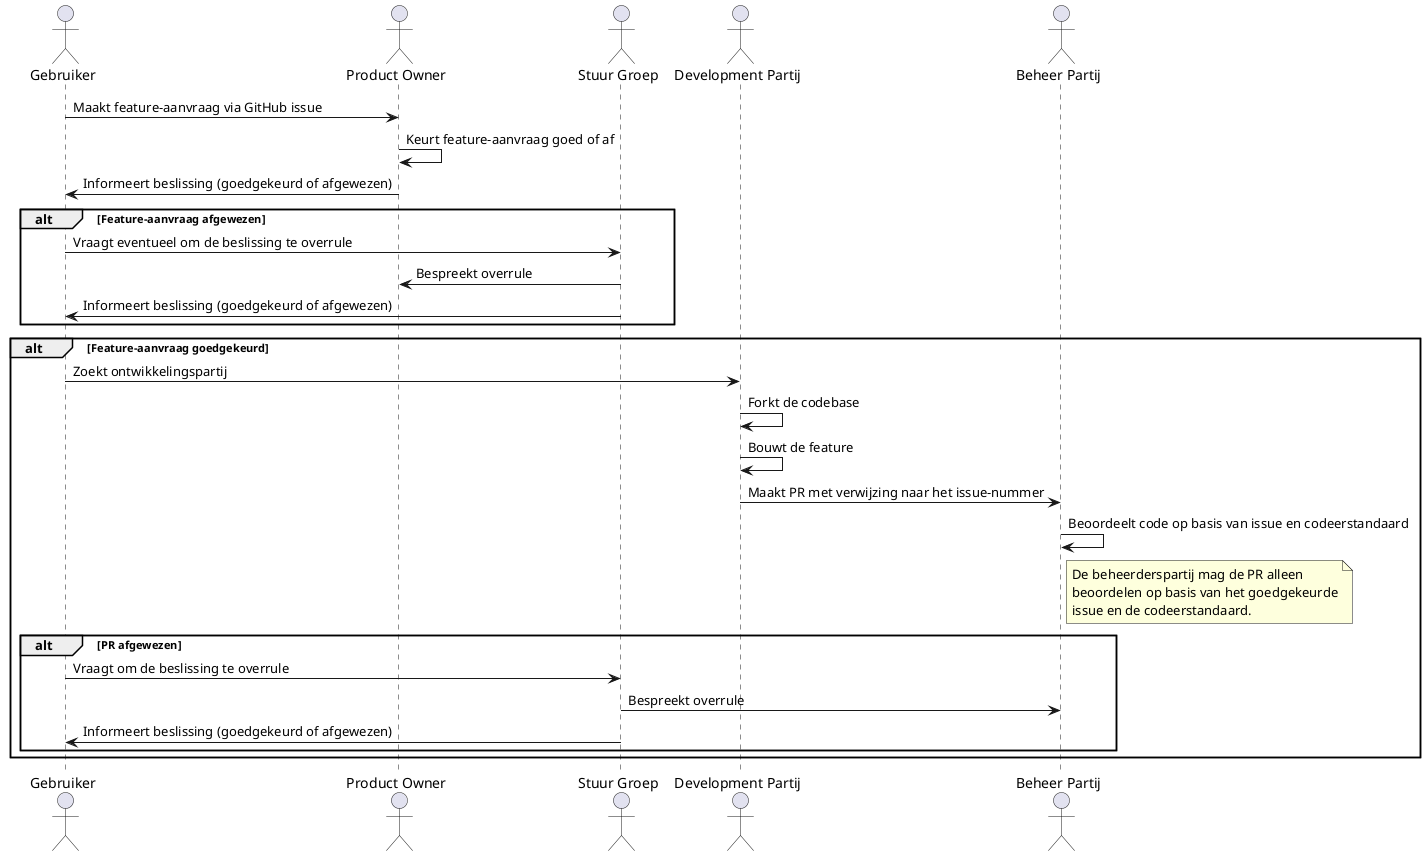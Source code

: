@startuml
actor Gebruiker
actor ProductOwner as "Product Owner"
actor ProductSturingGroep as "Stuur Groep"
actor Ontwikkelingspartij as "Development Partij"
actor Beheerderspartij as "Beheer Partij"

Gebruiker -> ProductOwner: Maakt feature-aanvraag via GitHub issue
ProductOwner -> ProductOwner: Keurt feature-aanvraag goed of af
ProductOwner -> Gebruiker: Informeert beslissing (goedgekeurd of afgewezen)

alt Feature-aanvraag afgewezen
    Gebruiker -> ProductSturingGroep: Vraagt eventueel om de beslissing te overrule
    ProductSturingGroep -> ProductOwner: Bespreekt overrule
    ProductSturingGroep -> Gebruiker: Informeert beslissing (goedgekeurd of afgewezen)
end

alt Feature-aanvraag goedgekeurd
    Gebruiker -> Ontwikkelingspartij: Zoekt ontwikkelingspartij
    Ontwikkelingspartij -> Ontwikkelingspartij: Forkt de codebase
    Ontwikkelingspartij -> Ontwikkelingspartij: Bouwt de feature
    Ontwikkelingspartij -> Beheerderspartij: Maakt PR met verwijzing naar het issue-nummer
    Beheerderspartij -> Beheerderspartij: Beoordeelt code op basis van issue en codeerstandaard

    note right of Beheerderspartij
        De beheerderspartij mag de PR alleen
        beoordelen op basis van het goedgekeurde
        issue en de codeerstandaard.
    end note

    alt PR afgewezen
        Gebruiker -> ProductSturingGroep: Vraagt om de beslissing te overrule
        ProductSturingGroep -> Beheerderspartij: Bespreekt overrule
        ProductSturingGroep -> Gebruiker: Informeert beslissing (goedgekeurd of afgewezen)
    end
end
@enduml